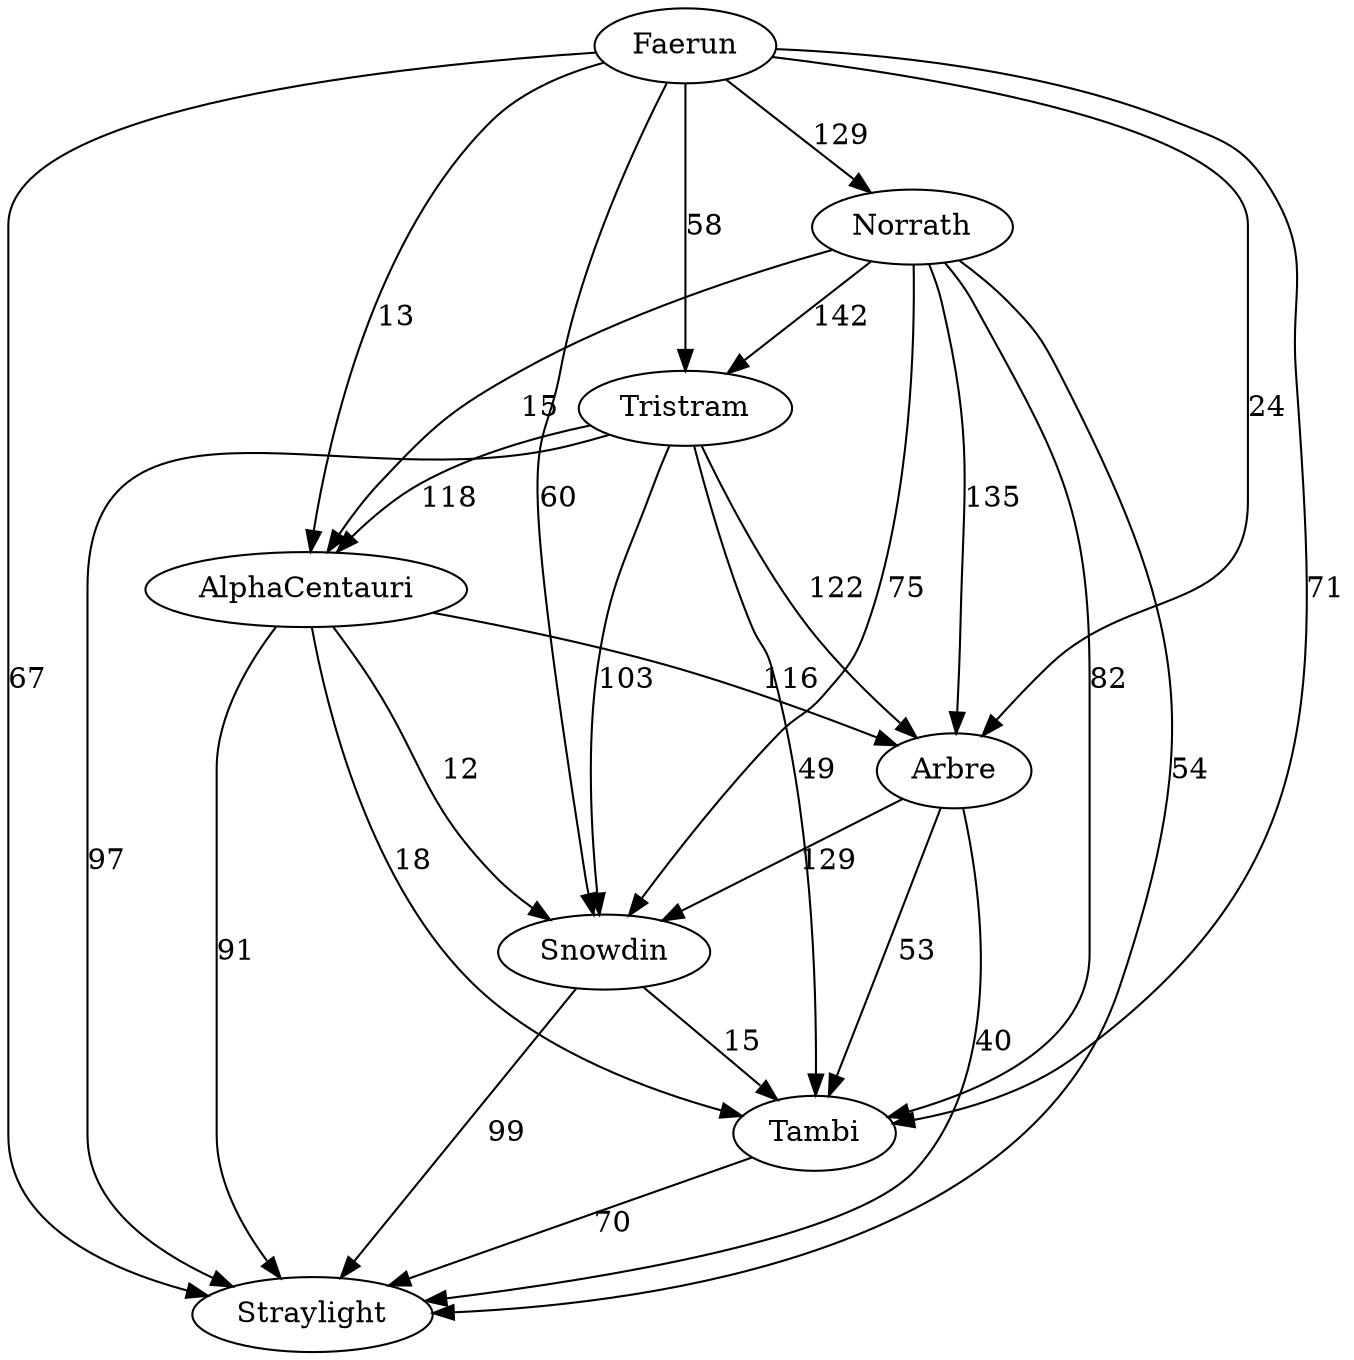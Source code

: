 digraph g {
Faerun -> Norrath [label=129]
Faerun -> Tristram [label=58]
Faerun -> AlphaCentauri [label=13]
Faerun -> Arbre [label=24]
Faerun -> Snowdin [label=60]
Faerun -> Tambi [label=71]
Faerun -> Straylight [label=67]
Norrath -> Tristram [label=142]
Norrath -> AlphaCentauri [label=15]
Norrath -> Arbre [label=135]
Norrath -> Snowdin [label=75]
Norrath -> Tambi [label=82]
Norrath -> Straylight [label=54]
Tristram -> AlphaCentauri [label=118]
Tristram -> Arbre [label=122]
Tristram -> Snowdin [label=103]
Tristram -> Tambi [label=49]
Tristram -> Straylight [label=97]
AlphaCentauri -> Arbre [label=116]
AlphaCentauri -> Snowdin [label=12]
AlphaCentauri -> Tambi [label=18]
AlphaCentauri -> Straylight [label=91]
Arbre -> Snowdin [label=129]
Arbre -> Tambi [label=53]
Arbre -> Straylight [label=40]
Snowdin -> Tambi [label=15]
Snowdin -> Straylight [label=99]
Tambi -> Straylight [label=70]
}
